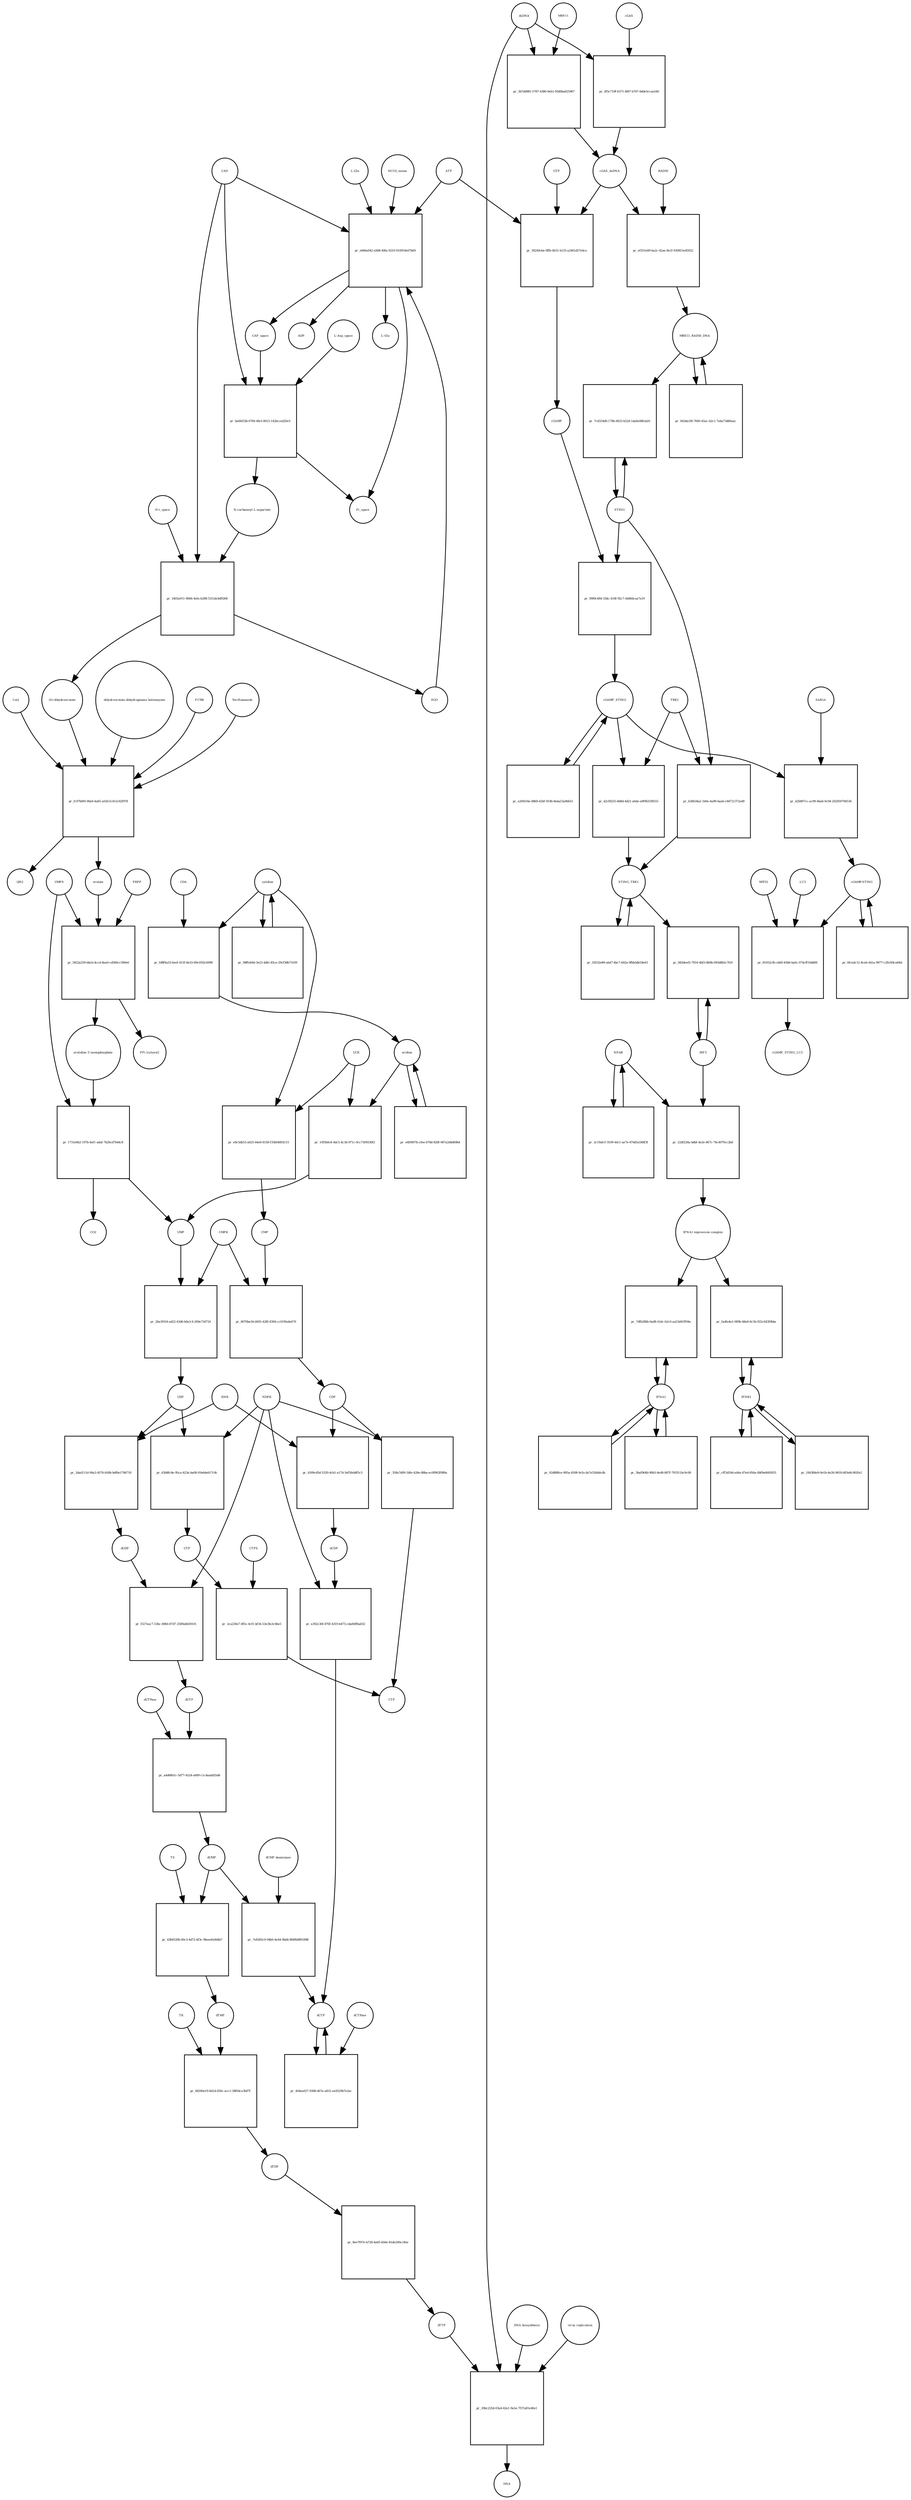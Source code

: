 strict digraph  {
"L-Gln" [annotation="", bipartite=0, cls="simple chemical", fontsize=4, label="L-Gln", shape=circle];
"pr_e846a042-a9d8-40fa-9210-910918e67b69" [annotation="", bipartite=1, cls=process, fontsize=4, label="pr_e846a042-a9d8-40fa-9210-910918e67b69", shape=square];
CAP_space [annotation="", bipartite=0, cls="simple chemical", fontsize=4, label=CAP_space, shape=circle];
CAD [annotation="", bipartite=0, cls=macromolecule, fontsize=4, label=CAD, shape=circle];
HCO3_minus [annotation="", bipartite=0, cls="simple chemical", fontsize=4, label=HCO3_minus, shape=circle];
H2O [annotation="", bipartite=0, cls="simple chemical", fontsize=4, label=H2O, shape=circle];
ATP [annotation="", bipartite=0, cls="simple chemical", fontsize=4, label=ATP, shape=circle];
"L-Glu" [annotation="", bipartite=0, cls="simple chemical", fontsize=4, label="L-Glu", shape=circle];
ADP [annotation="", bipartite=0, cls="simple chemical", fontsize=4, label=ADP, shape=circle];
Pi_space [annotation="", bipartite=0, cls="simple chemical", fontsize=4, label=Pi_space, shape=circle];
cytidine [annotation="", bipartite=0, cls="simple chemical", fontsize=4, label=cytidine, shape=circle];
"pr_fd8f9a33-6eef-415f-8e33-69e1f02c6990" [annotation="", bipartite=1, cls=process, fontsize=4, label="pr_fd8f9a33-6eef-415f-8e33-69e1f02c6990", shape=square];
uridine [annotation="", bipartite=0, cls="simple chemical", fontsize=4, label=uridine, shape=circle];
CDA [annotation="", bipartite=0, cls=macromolecule, fontsize=4, label=CDA, shape=circle];
"pr_10f5b0c8-4dc5-4c3d-971c-9cc7309336f3" [annotation="", bipartite=1, cls=process, fontsize=4, label="pr_10f5b0c8-4dc5-4c3d-971c-9cc7309336f3", shape=square];
UMP [annotation="", bipartite=0, cls="simple chemical", fontsize=4, label=UMP, shape=circle];
UCK [annotation="", bipartite=0, cls=macromolecule, fontsize=4, label=UCK, shape=circle];
"pr_e8c5db53-a625-44e6-8158-f35b04854115" [annotation="", bipartite=1, cls=process, fontsize=4, label="pr_e8c5db53-a625-44e6-8158-f35b04854115", shape=square];
CMP [annotation="", bipartite=0, cls="simple chemical", fontsize=4, label=CMP, shape=circle];
"pr_e4f0097b-cfee-478d-828f-967a2d4d69b4" [annotation="", bipartite=1, cls=process, fontsize=4, label="pr_e4f0097b-cfee-478d-828f-967a2d4d69b4", shape=square];
"pr_98ffeb9d-3e23-4dfe-83ce-29cf38b73109" [annotation="", bipartite=1, cls=process, fontsize=4, label="pr_98ffeb9d-3e23-4dfe-83ce-29cf38b73109", shape=square];
"pr_2ba391fd-ad22-43d6-b0a3-fc269e73d724" [annotation="", bipartite=1, cls=process, fontsize=4, label="pr_2ba391fd-ad22-43d6-b0a3-fc269e73d724", shape=square];
UDP [annotation="", bipartite=0, cls="simple chemical", fontsize=4, label=UDP, shape=circle];
CMPK [annotation="", bipartite=0, cls=macromolecule, fontsize=4, label=CMPK, shape=circle];
"pr_8076be34-d492-428f-8304-cc01f6a4e676" [annotation="", bipartite=1, cls=process, fontsize=4, label="pr_8076be34-d492-428f-8304-cc01f6a4e676", shape=square];
CDP [annotation="", bipartite=0, cls="simple chemical", fontsize=4, label=CDP, shape=circle];
"pr_63b8fc8e-95ca-423a-ba08-93e6de617c8c" [annotation="", bipartite=1, cls=process, fontsize=4, label="pr_63b8fc8e-95ca-423a-ba08-93e6de617c8c", shape=square];
UTP [annotation="", bipartite=0, cls="simple chemical", fontsize=4, label=UTP, shape=circle];
NDPK [annotation="", bipartite=0, cls=macromolecule, fontsize=4, label=NDPK, shape=circle];
"pr_358a7d09-34fe-428e-88ba-ec0f962f089a" [annotation="", bipartite=1, cls=process, fontsize=4, label="pr_358a7d09-34fe-428e-88ba-ec0f962f089a", shape=square];
CTP [annotation="", bipartite=0, cls="simple chemical", fontsize=4, label=CTP, shape=circle];
"pr_2ca230e7-8f5c-4cf1-bf34-53e3fe3c0be5" [annotation="", bipartite=1, cls=process, fontsize=4, label="pr_2ca230e7-8f5c-4cf1-bf34-53e3fe3c0be5", shape=square];
CTPS [annotation="", bipartite=0, cls=macromolecule, fontsize=4, label=CTPS, shape=circle];
"pr_2dad111d-94a3-4576-b50b-bdf6e1766718" [annotation="", bipartite=1, cls=process, fontsize=4, label="pr_2dad111d-94a3-4576-b50b-bdf6e1766718", shape=square];
dUDP [annotation="", bipartite=0, cls="simple chemical", fontsize=4, label=dUDP, shape=circle];
RNR [annotation="", bipartite=0, cls=macromolecule, fontsize=4, label=RNR, shape=circle];
"pr_f327eac7-53bc-49b0-87d7-2589a8d30101" [annotation="", bipartite=1, cls=process, fontsize=4, label="pr_f327eac7-53bc-49b0-87d7-2589a8d30101", shape=square];
dUTP [annotation="", bipartite=0, cls="simple chemical", fontsize=4, label=dUTP, shape=circle];
dCDP [annotation="", bipartite=0, cls="simple chemical", fontsize=4, label=dCDP, shape=circle];
"pr_e392c36f-876f-4319-b475-cda84ffba832" [annotation="", bipartite=1, cls=process, fontsize=4, label="pr_e392c36f-876f-4319-b475-cda84ffba832", shape=square];
dCTP [annotation="", bipartite=0, cls="simple chemical", fontsize=4, label=dCTP, shape=circle];
"pr_4189cd5d-5320-4cb1-a174-5ef5feb8f5c3" [annotation="", bipartite=1, cls=process, fontsize=4, label="pr_4189cd5d-5320-4cb1-a174-5ef5feb8f5c3", shape=square];
"pr_a4d6801c-5d77-4524-a009-c1c4aabd35d6" [annotation="", bipartite=1, cls=process, fontsize=4, label="pr_a4d6801c-5d77-4524-a009-c1c4aabd35d6", shape=square];
dUMP [annotation="", bipartite=0, cls="simple chemical", fontsize=4, label=dUMP, shape=circle];
dUTPase [annotation="", bipartite=0, cls=macromolecule, fontsize=4, label=dUTPase, shape=circle];
"pr_404ea027-9388-467e-a831-ee9329b7e2ec" [annotation="", bipartite=1, cls=process, fontsize=4, label="pr_404ea027-9388-467e-a831-ee9329b7e2ec", shape=square];
dCTPase [annotation="", bipartite=0, cls=macromolecule, fontsize=4, label=dCTPase, shape=circle];
"pr_7e8285c0-94b0-4e44-9bd4-866f6d891898" [annotation="", bipartite=1, cls=process, fontsize=4, label="pr_7e8285c0-94b0-4e44-9bd4-866f6d891898", shape=square];
"dCMP deaminase" [annotation="", bipartite=0, cls=macromolecule, fontsize=4, label="dCMP deaminase", shape=circle];
"pr_43b0520b-49c3-4d72-bf3c-9beeefa9d4b7" [annotation="", bipartite=1, cls=process, fontsize=4, label="pr_43b0520b-49c3-4d72-bf3c-9beeefa9d4b7", shape=square];
dTMP [annotation="", bipartite=0, cls="simple chemical", fontsize=4, label=dTMP, shape=circle];
TS [annotation="", bipartite=0, cls=macromolecule, fontsize=4, label=TS, shape=circle];
"pr_68390a19-8d1d-450c-acc1-38f64ce3b97f" [annotation="", bipartite=1, cls=process, fontsize=4, label="pr_68390a19-8d1d-450c-acc1-38f64ce3b97f", shape=square];
dTDP [annotation="", bipartite=0, cls="simple chemical", fontsize=4, label=dTDP, shape=circle];
TK [annotation="", bipartite=0, cls=macromolecule, fontsize=4, label=TK, shape=circle];
"pr_9ee7f97e-b728-4a65-b56e-81de290cc8ee" [annotation="", bipartite=1, cls=process, fontsize=4, label="pr_9ee7f97e-b728-4a65-b56e-81de290cc8ee", shape=square];
dTTP [annotation="", bipartite=0, cls="simple chemical", fontsize=4, label=dTTP, shape=circle];
dsDNA [annotation="", bipartite=0, cls="simple chemical", fontsize=4, label=dsDNA, shape=circle];
"pr_0f5c719f-6371-4f87-b767-6dde5ccae240" [annotation="", bipartite=1, cls=process, fontsize=4, label="pr_0f5c719f-6371-4f87-b767-6dde5ccae240", shape=square];
cGAS [annotation="", bipartite=0, cls=macromolecule, fontsize=4, label=cGAS, shape=circle];
cGAS_dsDNA [annotation="", bipartite=0, cls=complex, fontsize=4, label=cGAS_dsDNA, shape=circle];
"pr_30249cbe-0ffb-4b31-b135-a2461d57e4ca" [annotation="", bipartite=1, cls=process, fontsize=4, label="pr_30249cbe-0ffb-4b31-b135-a2461d57e4ca", shape=square];
GTP [annotation="", bipartite=0, cls="simple chemical", fontsize=4, label=GTP, shape=circle];
cGAMP [annotation="", bipartite=0, cls="simple chemical", fontsize=4, label=cGAMP, shape=circle];
"pr_f989c484-33dc-418f-92c7-44d0dcaa7a19" [annotation="", bipartite=1, cls=process, fontsize=4, label="pr_f989c484-33dc-418f-92c7-44d0dcaa7a19", shape=square];
STING [annotation="", bipartite=0, cls="macromolecule multimer", fontsize=4, label=STING, shape=circle];
cGAMP_STING [annotation="", bipartite=0, cls=complex, fontsize=4, label=cGAMP_STING, shape=circle];
TBK1 [annotation="", bipartite=0, cls=macromolecule, fontsize=4, label=TBK1, shape=circle];
"pr_d2cf8255-8d8d-4d21-a6de-a9f9631f8555" [annotation="", bipartite=1, cls=process, fontsize=4, label="pr_d2cf8255-8d8d-4d21-a6de-a9f9631f8555", shape=square];
STING_TBK1 [annotation="", bipartite=0, cls=complex, fontsize=4, label=STING_TBK1, shape=circle];
"pr_e209cf4e-8869-42bf-919b-8eba53a9b651" [annotation="", bipartite=1, cls=process, fontsize=4, label="pr_e209cf4e-8869-42bf-919b-8eba53a9b651", shape=square];
"pr_18532e89-ab47-4bc7-b92a-9fbb5db18e63" [annotation="", bipartite=1, cls=process, fontsize=4, label="pr_18532e89-ab47-4bc7-b92a-9fbb5db18e63", shape=square];
"NF-kB" [annotation="", bipartite=0, cls=complex, fontsize=4, label="NF-kB", shape=circle];
"pr_2c19afcf-3109-44c1-ae7e-87d45a548f3f" [annotation="", bipartite=1, cls=process, fontsize=4, label="pr_2c19afcf-3109-44c1-ae7e-87d45a548f3f", shape=square];
IFNA1 [annotation="", bipartite=0, cls="nucleic acid feature", fontsize=4, label=IFNA1, shape=circle];
"pr_3baf064b-90b3-4e48-887f-793311bc9c08" [annotation="", bipartite=1, cls=process, fontsize=4, label="pr_3baf064b-90b3-4e48-887f-793311bc9c08", shape=square];
IFNB1 [annotation="", bipartite=0, cls="nucleic acid feature", fontsize=4, label=IFNB1, shape=circle];
"pr_184384e9-0e1b-4e26-9618-d03e8c902fe2" [annotation="", bipartite=1, cls=process, fontsize=4, label="pr_184384e9-0e1b-4e26-9618-d03e8c902fe2", shape=square];
"pr_02d888ce-905a-4508-9cfa-da7e526ddcdb" [annotation="", bipartite=1, cls=process, fontsize=4, label="pr_02d888ce-905a-4508-9cfa-da7e526ddcdb", shape=square];
"pr_cff3d19d-a44a-47ed-856a-0bf9a6665055" [annotation="", bipartite=1, cls=process, fontsize=4, label="pr_cff3d19d-a44a-47ed-856a-0bf9a6665055", shape=square];
"pr_fadfa4e2-089b-48e8-8c5b-922c643f0bbe" [annotation="", bipartite=1, cls=process, fontsize=4, label="pr_fadfa4e2-089b-48e8-8c5b-922c643f0bbe", shape=square];
"IFNA1 expression complex" [annotation="", bipartite=0, cls=complex, fontsize=4, label="IFNA1 expression complex", shape=circle];
"cGAMP-STING" [annotation="", bipartite=0, cls=complex, fontsize=4, label="cGAMP-STING", shape=circle];
"pr_6fcedc12-8ceb-441a-9977-c2fe5f4ce84d" [annotation="", bipartite=1, cls=process, fontsize=4, label="pr_6fcedc12-8ceb-441a-9977-c2fe5f4ce84d", shape=square];
"pr_3b7dd981-5787-4380-9eb1-95d0ba025967" [annotation="", bipartite=1, cls=process, fontsize=4, label="pr_3b7dd981-5787-4380-9eb1-95d0ba025967", shape=square];
MRE11 [annotation="", bipartite=0, cls="macromolecule multimer", fontsize=4, label=MRE11, shape=circle];
RAD50 [annotation="", bipartite=0, cls="macromolecule multimer", fontsize=4, label=RAD50, shape=circle];
"pr_ef351e89-ba2c-42ae-8e1f-930815e45922" [annotation="", bipartite=1, cls=process, fontsize=4, label="pr_ef351e89-ba2c-42ae-8e1f-930815e45922", shape=square];
MRE11_RAD50_DNA [annotation="", bipartite=0, cls=complex, fontsize=4, label=MRE11_RAD50_DNA, shape=circle];
IRF3 [annotation="", bipartite=0, cls="macromolecule multimer", fontsize=4, label=IRF3, shape=circle];
"pr_083deef2-7016-4bf3-8b9b-093d8b5c761f" [annotation="", bipartite=1, cls=process, fontsize=4, label="pr_083deef2-7016-4bf3-8b9b-093d8b5c761f", shape=square];
"pr_d26897cc-ac99-46a6-9c94-202059700536" [annotation="", bipartite=1, cls=process, fontsize=4, label="pr_d26897cc-ac99-46a6-9c94-202059700536", shape=square];
SAR1A [annotation="", bipartite=0, cls=macromolecule, fontsize=4, label=SAR1A, shape=circle];
"pr_81652cfb-cb60-45b6-ba0c-074cff10dd06" [annotation="", bipartite=1, cls=process, fontsize=4, label="pr_81652cfb-cb60-45b6-ba0c-074cff10dd06", shape=square];
LC3 [annotation="", bipartite=0, cls=macromolecule, fontsize=4, label=LC3, shape=circle];
cGAMP_STING_LC3 [annotation="", bipartite=0, cls=complex, fontsize=4, label=cGAMP_STING_LC3, shape=circle];
WIPI2 [annotation="", bipartite=0, cls=macromolecule, fontsize=4, label=WIPI2, shape=circle];
"pr_7c4554d9-178b-4633-b52d-1da6e08b3a91" [annotation="", bipartite=1, cls=process, fontsize=4, label="pr_7c4554d9-178b-4633-b52d-1da6e08b3a91", shape=square];
"pr_b38434a2-1b0e-4a99-baa6-c84721372ed9" [annotation="", bipartite=1, cls=process, fontsize=4, label="pr_b38434a2-1b0e-4a99-baa6-c84721372ed9", shape=square];
"pr_0d3da1f8-7660-45ac-b2c1-7eba73d80aac" [annotation="", bipartite=1, cls=process, fontsize=4, label="pr_0d3da1f8-7660-45ac-b2c1-7eba73d80aac", shape=square];
"pr_ba6fd33b-0784-48cf-8015-142bcced20c0" [annotation="", bipartite=1, cls=process, fontsize=4, label="pr_ba6fd33b-0784-48cf-8015-142bcced20c0", shape=square];
"N-carbamoyl-L-aspartate" [annotation="", bipartite=0, cls="simple chemical", fontsize=4, label="N-carbamoyl-L-aspartate", shape=circle];
"L-Asp_space" [annotation="", bipartite=0, cls="simple chemical", fontsize=4, label="L-Asp_space", shape=circle];
"pr_2403a911-0684-4efa-b288-5312dcbd9268" [annotation="", bipartite=1, cls=process, fontsize=4, label="pr_2403a911-0684-4efa-b288-5312dcbd9268", shape=square];
"(S)-dihydroorotate" [annotation="", bipartite=0, cls="simple chemical", fontsize=4, label="(S)-dihydroorotate", shape=circle];
"H+_space" [annotation="", bipartite=0, cls="simple chemical", fontsize=4, label="H+_space", shape=circle];
"pr_fc97b0f0-90a9-4a85-a03d-fc415c62f978" [annotation="", bipartite=1, cls=process, fontsize=4, label="pr_fc97b0f0-90a9-4a85-a03d-fc415c62f978", shape=square];
orotate [annotation="", bipartite=0, cls="simple chemical", fontsize=4, label=orotate, shape=circle];
"dihydroorotate dehydrogenase holoenzyme" [annotation="", bipartite=0, cls="simple chemical", fontsize=4, label="dihydroorotate dehydrogenase holoenzyme", shape=circle];
P1788 [annotation="", bipartite=0, cls="simple chemical", fontsize=4, label=P1788, shape=circle];
Teriflunomide [annotation="", bipartite=0, cls="simple chemical", fontsize=4, label=Teriflunomide, shape=circle];
CoQ [annotation="", bipartite=0, cls="simple chemical", fontsize=4, label=CoQ, shape=circle];
QH2 [annotation="", bipartite=0, cls="simple chemical", fontsize=4, label=QH2, shape=circle];
"pr_5822a259-bbcb-4ccd-8ea0-cd560cc590e6" [annotation="", bipartite=1, cls=process, fontsize=4, label="pr_5822a259-bbcb-4ccd-8ea0-cd560cc590e6", shape=square];
"orotidine 5'-monophosphate" [annotation="", bipartite=0, cls="simple chemical", fontsize=4, label="orotidine 5'-monophosphate", shape=circle];
UMPS [annotation="", bipartite=0, cls="macromolecule multimer", fontsize=4, label=UMPS, shape=circle];
PRPP [annotation="", bipartite=0, cls="simple chemical", fontsize=4, label=PRPP, shape=circle];
"PPi [cytosol]" [annotation="", bipartite=0, cls="simple chemical", fontsize=4, label="PPi [cytosol]", shape=circle];
"pr_1731e6b2-197b-4ef1-adaf-7b26cd7b44c8" [annotation="", bipartite=1, cls=process, fontsize=4, label="pr_1731e6b2-197b-4ef1-adaf-7b26cd7b44c8", shape=square];
CO2 [annotation="", bipartite=0, cls="simple chemical", fontsize=4, label=CO2, shape=circle];
"pr_20bc225d-03a4-42e1-9a5e-7f37a81e40e1" [annotation="", bipartite=1, cls=process, fontsize=4, label="pr_20bc225d-03a4-42e1-9a5e-7f37a81e40e1", shape=square];
DNA [annotation="", bipartite=0, cls="nucleic acid feature", fontsize=4, label=DNA, shape=circle];
"DNA biosynthesis" [annotation="urn_miriam_obo.go_GO%3A0071897", bipartite=0, cls=phenotype, fontsize=4, label="DNA biosynthesis", shape=circle];
"virus replication" [annotation="", bipartite=0, cls=phenotype, fontsize=4, label="virus replication", shape=circle];
"pr_7dfb286b-0ad8-41dc-b2c0-aa53d41ff94e" [annotation="", bipartite=1, cls=process, fontsize=4, label="pr_7dfb286b-0ad8-41dc-b2c0-aa53d41ff94e", shape=square];
"pr_22df226a-bdbf-4e2e-867c-76c4979cc2bd" [annotation="", bipartite=1, cls=process, fontsize=4, label="pr_22df226a-bdbf-4e2e-867c-76c4979cc2bd", shape=square];
"L-Gln" -> "pr_e846a042-a9d8-40fa-9210-910918e67b69"  [annotation="", interaction_type=consumption];
"pr_e846a042-a9d8-40fa-9210-910918e67b69" -> CAP_space  [annotation="", interaction_type=production];
"pr_e846a042-a9d8-40fa-9210-910918e67b69" -> "L-Glu"  [annotation="", interaction_type=production];
"pr_e846a042-a9d8-40fa-9210-910918e67b69" -> ADP  [annotation="", interaction_type=production];
"pr_e846a042-a9d8-40fa-9210-910918e67b69" -> Pi_space  [annotation="", interaction_type=production];
CAP_space -> "pr_ba6fd33b-0784-48cf-8015-142bcced20c0"  [annotation="", interaction_type=consumption];
CAD -> "pr_e846a042-a9d8-40fa-9210-910918e67b69"  [annotation=urn_miriam_reactome_REACT_1698, interaction_type=catalysis];
CAD -> "pr_ba6fd33b-0784-48cf-8015-142bcced20c0"  [annotation=urn_miriam_reactome_REACT_1698, interaction_type=catalysis];
CAD -> "pr_2403a911-0684-4efa-b288-5312dcbd9268"  [annotation=urn_miriam_reactome_REACT_1698, interaction_type=catalysis];
HCO3_minus -> "pr_e846a042-a9d8-40fa-9210-910918e67b69"  [annotation="", interaction_type=consumption];
H2O -> "pr_e846a042-a9d8-40fa-9210-910918e67b69"  [annotation="", interaction_type=consumption];
ATP -> "pr_e846a042-a9d8-40fa-9210-910918e67b69"  [annotation="", interaction_type=consumption];
ATP -> "pr_30249cbe-0ffb-4b31-b135-a2461d57e4ca"  [annotation="", interaction_type=consumption];
cytidine -> "pr_fd8f9a33-6eef-415f-8e33-69e1f02c6990"  [annotation="", interaction_type=consumption];
cytidine -> "pr_e8c5db53-a625-44e6-8158-f35b04854115"  [annotation="", interaction_type=consumption];
cytidine -> "pr_98ffeb9d-3e23-4dfe-83ce-29cf38b73109"  [annotation="", interaction_type=consumption];
"pr_fd8f9a33-6eef-415f-8e33-69e1f02c6990" -> uridine  [annotation="", interaction_type=production];
uridine -> "pr_10f5b0c8-4dc5-4c3d-971c-9cc7309336f3"  [annotation="", interaction_type=consumption];
uridine -> "pr_e4f0097b-cfee-478d-828f-967a2d4d69b4"  [annotation="", interaction_type=consumption];
CDA -> "pr_fd8f9a33-6eef-415f-8e33-69e1f02c6990"  [annotation="", interaction_type=catalysis];
"pr_10f5b0c8-4dc5-4c3d-971c-9cc7309336f3" -> UMP  [annotation="", interaction_type=production];
UMP -> "pr_2ba391fd-ad22-43d6-b0a3-fc269e73d724"  [annotation="", interaction_type=consumption];
UCK -> "pr_10f5b0c8-4dc5-4c3d-971c-9cc7309336f3"  [annotation="", interaction_type=catalysis];
UCK -> "pr_e8c5db53-a625-44e6-8158-f35b04854115"  [annotation="", interaction_type=catalysis];
"pr_e8c5db53-a625-44e6-8158-f35b04854115" -> CMP  [annotation="", interaction_type=production];
CMP -> "pr_8076be34-d492-428f-8304-cc01f6a4e676"  [annotation="", interaction_type=consumption];
"pr_e4f0097b-cfee-478d-828f-967a2d4d69b4" -> uridine  [annotation="", interaction_type=production];
"pr_98ffeb9d-3e23-4dfe-83ce-29cf38b73109" -> cytidine  [annotation="", interaction_type=production];
"pr_2ba391fd-ad22-43d6-b0a3-fc269e73d724" -> UDP  [annotation="", interaction_type=production];
UDP -> "pr_63b8fc8e-95ca-423a-ba08-93e6de617c8c"  [annotation="", interaction_type=consumption];
UDP -> "pr_2dad111d-94a3-4576-b50b-bdf6e1766718"  [annotation="", interaction_type=consumption];
CMPK -> "pr_2ba391fd-ad22-43d6-b0a3-fc269e73d724"  [annotation="", interaction_type=catalysis];
CMPK -> "pr_8076be34-d492-428f-8304-cc01f6a4e676"  [annotation="", interaction_type=catalysis];
"pr_8076be34-d492-428f-8304-cc01f6a4e676" -> CDP  [annotation="", interaction_type=production];
CDP -> "pr_358a7d09-34fe-428e-88ba-ec0f962f089a"  [annotation="", interaction_type=consumption];
CDP -> "pr_4189cd5d-5320-4cb1-a174-5ef5feb8f5c3"  [annotation="", interaction_type=consumption];
"pr_63b8fc8e-95ca-423a-ba08-93e6de617c8c" -> UTP  [annotation="", interaction_type=production];
UTP -> "pr_2ca230e7-8f5c-4cf1-bf34-53e3fe3c0be5"  [annotation="", interaction_type=consumption];
NDPK -> "pr_63b8fc8e-95ca-423a-ba08-93e6de617c8c"  [annotation="", interaction_type=catalysis];
NDPK -> "pr_358a7d09-34fe-428e-88ba-ec0f962f089a"  [annotation="", interaction_type=catalysis];
NDPK -> "pr_f327eac7-53bc-49b0-87d7-2589a8d30101"  [annotation="", interaction_type=catalysis];
NDPK -> "pr_e392c36f-876f-4319-b475-cda84ffba832"  [annotation="", interaction_type=catalysis];
"pr_358a7d09-34fe-428e-88ba-ec0f962f089a" -> CTP  [annotation="", interaction_type=production];
"pr_2ca230e7-8f5c-4cf1-bf34-53e3fe3c0be5" -> CTP  [annotation="", interaction_type=production];
CTPS -> "pr_2ca230e7-8f5c-4cf1-bf34-53e3fe3c0be5"  [annotation="", interaction_type=catalysis];
"pr_2dad111d-94a3-4576-b50b-bdf6e1766718" -> dUDP  [annotation="", interaction_type=production];
dUDP -> "pr_f327eac7-53bc-49b0-87d7-2589a8d30101"  [annotation="", interaction_type=consumption];
RNR -> "pr_2dad111d-94a3-4576-b50b-bdf6e1766718"  [annotation="", interaction_type=catalysis];
RNR -> "pr_4189cd5d-5320-4cb1-a174-5ef5feb8f5c3"  [annotation="", interaction_type=catalysis];
"pr_f327eac7-53bc-49b0-87d7-2589a8d30101" -> dUTP  [annotation="", interaction_type=production];
dUTP -> "pr_a4d6801c-5d77-4524-a009-c1c4aabd35d6"  [annotation="", interaction_type=consumption];
dCDP -> "pr_e392c36f-876f-4319-b475-cda84ffba832"  [annotation="", interaction_type=consumption];
"pr_e392c36f-876f-4319-b475-cda84ffba832" -> dCTP  [annotation="", interaction_type=production];
dCTP -> "pr_404ea027-9388-467e-a831-ee9329b7e2ec"  [annotation="", interaction_type=consumption];
"pr_4189cd5d-5320-4cb1-a174-5ef5feb8f5c3" -> dCDP  [annotation="", interaction_type=production];
"pr_a4d6801c-5d77-4524-a009-c1c4aabd35d6" -> dUMP  [annotation="", interaction_type=production];
dUMP -> "pr_7e8285c0-94b0-4e44-9bd4-866f6d891898"  [annotation="", interaction_type=consumption];
dUMP -> "pr_43b0520b-49c3-4d72-bf3c-9beeefa9d4b7"  [annotation="", interaction_type=consumption];
dUTPase -> "pr_a4d6801c-5d77-4524-a009-c1c4aabd35d6"  [annotation="", interaction_type=catalysis];
"pr_404ea027-9388-467e-a831-ee9329b7e2ec" -> dCTP  [annotation="", interaction_type=production];
dCTPase -> "pr_404ea027-9388-467e-a831-ee9329b7e2ec"  [annotation="", interaction_type=catalysis];
"pr_7e8285c0-94b0-4e44-9bd4-866f6d891898" -> dCTP  [annotation="", interaction_type=production];
"dCMP deaminase" -> "pr_7e8285c0-94b0-4e44-9bd4-866f6d891898"  [annotation="", interaction_type=catalysis];
"pr_43b0520b-49c3-4d72-bf3c-9beeefa9d4b7" -> dTMP  [annotation="", interaction_type=production];
dTMP -> "pr_68390a19-8d1d-450c-acc1-38f64ce3b97f"  [annotation="", interaction_type=consumption];
TS -> "pr_43b0520b-49c3-4d72-bf3c-9beeefa9d4b7"  [annotation="", interaction_type=catalysis];
"pr_68390a19-8d1d-450c-acc1-38f64ce3b97f" -> dTDP  [annotation="", interaction_type=production];
dTDP -> "pr_9ee7f97e-b728-4a65-b56e-81de290cc8ee"  [annotation="", interaction_type=consumption];
TK -> "pr_68390a19-8d1d-450c-acc1-38f64ce3b97f"  [annotation="", interaction_type=catalysis];
"pr_9ee7f97e-b728-4a65-b56e-81de290cc8ee" -> dTTP  [annotation="", interaction_type=production];
dTTP -> "pr_20bc225d-03a4-42e1-9a5e-7f37a81e40e1"  [annotation="", interaction_type=consumption];
dsDNA -> "pr_0f5c719f-6371-4f87-b767-6dde5ccae240"  [annotation="", interaction_type=consumption];
dsDNA -> "pr_3b7dd981-5787-4380-9eb1-95d0ba025967"  [annotation="", interaction_type=consumption];
dsDNA -> "pr_20bc225d-03a4-42e1-9a5e-7f37a81e40e1"  [annotation="", interaction_type=consumption];
"pr_0f5c719f-6371-4f87-b767-6dde5ccae240" -> cGAS_dsDNA  [annotation="", interaction_type=production];
cGAS -> "pr_0f5c719f-6371-4f87-b767-6dde5ccae240"  [annotation="", interaction_type=consumption];
cGAS_dsDNA -> "pr_30249cbe-0ffb-4b31-b135-a2461d57e4ca"  [annotation="", interaction_type=catalysis];
cGAS_dsDNA -> "pr_ef351e89-ba2c-42ae-8e1f-930815e45922"  [annotation="", interaction_type=consumption];
"pr_30249cbe-0ffb-4b31-b135-a2461d57e4ca" -> cGAMP  [annotation="", interaction_type=production];
GTP -> "pr_30249cbe-0ffb-4b31-b135-a2461d57e4ca"  [annotation="", interaction_type=consumption];
cGAMP -> "pr_f989c484-33dc-418f-92c7-44d0dcaa7a19"  [annotation="", interaction_type=consumption];
"pr_f989c484-33dc-418f-92c7-44d0dcaa7a19" -> cGAMP_STING  [annotation="", interaction_type=production];
STING -> "pr_f989c484-33dc-418f-92c7-44d0dcaa7a19"  [annotation="", interaction_type=consumption];
STING -> "pr_7c4554d9-178b-4633-b52d-1da6e08b3a91"  [annotation="", interaction_type=consumption];
STING -> "pr_b38434a2-1b0e-4a99-baa6-c84721372ed9"  [annotation="", interaction_type=consumption];
cGAMP_STING -> "pr_d2cf8255-8d8d-4d21-a6de-a9f9631f8555"  [annotation="", interaction_type=consumption];
cGAMP_STING -> "pr_e209cf4e-8869-42bf-919b-8eba53a9b651"  [annotation="", interaction_type=consumption];
cGAMP_STING -> "pr_d26897cc-ac99-46a6-9c94-202059700536"  [annotation="", interaction_type=consumption];
TBK1 -> "pr_d2cf8255-8d8d-4d21-a6de-a9f9631f8555"  [annotation="", interaction_type=consumption];
TBK1 -> "pr_b38434a2-1b0e-4a99-baa6-c84721372ed9"  [annotation="", interaction_type=consumption];
"pr_d2cf8255-8d8d-4d21-a6de-a9f9631f8555" -> STING_TBK1  [annotation="", interaction_type=production];
STING_TBK1 -> "pr_18532e89-ab47-4bc7-b92a-9fbb5db18e63"  [annotation="", interaction_type=consumption];
STING_TBK1 -> "pr_083deef2-7016-4bf3-8b9b-093d8b5c761f"  [annotation="", interaction_type=catalysis];
"pr_e209cf4e-8869-42bf-919b-8eba53a9b651" -> cGAMP_STING  [annotation="", interaction_type=production];
"pr_18532e89-ab47-4bc7-b92a-9fbb5db18e63" -> STING_TBK1  [annotation="", interaction_type=production];
"NF-kB" -> "pr_2c19afcf-3109-44c1-ae7e-87d45a548f3f"  [annotation="", interaction_type=consumption];
"NF-kB" -> "pr_22df226a-bdbf-4e2e-867c-76c4979cc2bd"  [annotation="", interaction_type=consumption];
"pr_2c19afcf-3109-44c1-ae7e-87d45a548f3f" -> "NF-kB"  [annotation="", interaction_type=production];
IFNA1 -> "pr_3baf064b-90b3-4e48-887f-793311bc9c08"  [annotation="", interaction_type=consumption];
IFNA1 -> "pr_02d888ce-905a-4508-9cfa-da7e526ddcdb"  [annotation="", interaction_type=consumption];
IFNA1 -> "pr_7dfb286b-0ad8-41dc-b2c0-aa53d41ff94e"  [annotation="", interaction_type=consumption];
"pr_3baf064b-90b3-4e48-887f-793311bc9c08" -> IFNA1  [annotation="", interaction_type=production];
IFNB1 -> "pr_184384e9-0e1b-4e26-9618-d03e8c902fe2"  [annotation="", interaction_type=consumption];
IFNB1 -> "pr_cff3d19d-a44a-47ed-856a-0bf9a6665055"  [annotation="", interaction_type=consumption];
IFNB1 -> "pr_fadfa4e2-089b-48e8-8c5b-922c643f0bbe"  [annotation="", interaction_type=consumption];
"pr_184384e9-0e1b-4e26-9618-d03e8c902fe2" -> IFNB1  [annotation="", interaction_type=production];
"pr_02d888ce-905a-4508-9cfa-da7e526ddcdb" -> IFNA1  [annotation="", interaction_type=production];
"pr_cff3d19d-a44a-47ed-856a-0bf9a6665055" -> IFNB1  [annotation="", interaction_type=production];
"pr_fadfa4e2-089b-48e8-8c5b-922c643f0bbe" -> IFNB1  [annotation="", interaction_type=production];
"IFNA1 expression complex" -> "pr_fadfa4e2-089b-48e8-8c5b-922c643f0bbe"  [annotation="", interaction_type=stimulation];
"IFNA1 expression complex" -> "pr_7dfb286b-0ad8-41dc-b2c0-aa53d41ff94e"  [annotation="", interaction_type=stimulation];
"cGAMP-STING" -> "pr_6fcedc12-8ceb-441a-9977-c2fe5f4ce84d"  [annotation="", interaction_type=consumption];
"cGAMP-STING" -> "pr_81652cfb-cb60-45b6-ba0c-074cff10dd06"  [annotation="", interaction_type=consumption];
"pr_6fcedc12-8ceb-441a-9977-c2fe5f4ce84d" -> "cGAMP-STING"  [annotation="", interaction_type=production];
"pr_3b7dd981-5787-4380-9eb1-95d0ba025967" -> cGAS_dsDNA  [annotation="", interaction_type=production];
MRE11 -> "pr_3b7dd981-5787-4380-9eb1-95d0ba025967"  [annotation="", interaction_type=consumption];
RAD50 -> "pr_ef351e89-ba2c-42ae-8e1f-930815e45922"  [annotation="", interaction_type=consumption];
"pr_ef351e89-ba2c-42ae-8e1f-930815e45922" -> MRE11_RAD50_DNA  [annotation="", interaction_type=production];
MRE11_RAD50_DNA -> "pr_7c4554d9-178b-4633-b52d-1da6e08b3a91"  [annotation="", interaction_type=catalysis];
MRE11_RAD50_DNA -> "pr_0d3da1f8-7660-45ac-b2c1-7eba73d80aac"  [annotation="", interaction_type=consumption];
IRF3 -> "pr_083deef2-7016-4bf3-8b9b-093d8b5c761f"  [annotation="", interaction_type=consumption];
IRF3 -> "pr_22df226a-bdbf-4e2e-867c-76c4979cc2bd"  [annotation="", interaction_type=consumption];
"pr_083deef2-7016-4bf3-8b9b-093d8b5c761f" -> IRF3  [annotation="", interaction_type=production];
"pr_d26897cc-ac99-46a6-9c94-202059700536" -> "cGAMP-STING"  [annotation="", interaction_type=production];
SAR1A -> "pr_d26897cc-ac99-46a6-9c94-202059700536"  [annotation="", interaction_type=catalysis];
"pr_81652cfb-cb60-45b6-ba0c-074cff10dd06" -> cGAMP_STING_LC3  [annotation="", interaction_type=production];
LC3 -> "pr_81652cfb-cb60-45b6-ba0c-074cff10dd06"  [annotation="", interaction_type=consumption];
WIPI2 -> "pr_81652cfb-cb60-45b6-ba0c-074cff10dd06"  [annotation="", interaction_type=catalysis];
"pr_7c4554d9-178b-4633-b52d-1da6e08b3a91" -> STING  [annotation="", interaction_type=production];
"pr_b38434a2-1b0e-4a99-baa6-c84721372ed9" -> STING_TBK1  [annotation="", interaction_type=production];
"pr_0d3da1f8-7660-45ac-b2c1-7eba73d80aac" -> MRE11_RAD50_DNA  [annotation="", interaction_type=production];
"pr_ba6fd33b-0784-48cf-8015-142bcced20c0" -> "N-carbamoyl-L-aspartate"  [annotation="", interaction_type=production];
"pr_ba6fd33b-0784-48cf-8015-142bcced20c0" -> Pi_space  [annotation="", interaction_type=production];
"N-carbamoyl-L-aspartate" -> "pr_2403a911-0684-4efa-b288-5312dcbd9268"  [annotation="", interaction_type=consumption];
"L-Asp_space" -> "pr_ba6fd33b-0784-48cf-8015-142bcced20c0"  [annotation="", interaction_type=consumption];
"pr_2403a911-0684-4efa-b288-5312dcbd9268" -> "(S)-dihydroorotate"  [annotation="", interaction_type=production];
"pr_2403a911-0684-4efa-b288-5312dcbd9268" -> H2O  [annotation="", interaction_type=production];
"(S)-dihydroorotate" -> "pr_fc97b0f0-90a9-4a85-a03d-fc415c62f978"  [annotation="", interaction_type=consumption];
"H+_space" -> "pr_2403a911-0684-4efa-b288-5312dcbd9268"  [annotation="", interaction_type=consumption];
"pr_fc97b0f0-90a9-4a85-a03d-fc415c62f978" -> orotate  [annotation="", interaction_type=production];
"pr_fc97b0f0-90a9-4a85-a03d-fc415c62f978" -> QH2  [annotation="", interaction_type=production];
orotate -> "pr_5822a259-bbcb-4ccd-8ea0-cd560cc590e6"  [annotation="", interaction_type=consumption];
"dihydroorotate dehydrogenase holoenzyme" -> "pr_fc97b0f0-90a9-4a85-a03d-fc415c62f978"  [annotation=urn_miriam_reactome_REACT_1698, interaction_type=catalysis];
P1788 -> "pr_fc97b0f0-90a9-4a85-a03d-fc415c62f978"  [annotation=urn_miriam_reactome_REACT_1698, interaction_type=inhibition];
Teriflunomide -> "pr_fc97b0f0-90a9-4a85-a03d-fc415c62f978"  [annotation=urn_miriam_reactome_REACT_1698, interaction_type=inhibition];
CoQ -> "pr_fc97b0f0-90a9-4a85-a03d-fc415c62f978"  [annotation="", interaction_type=consumption];
"pr_5822a259-bbcb-4ccd-8ea0-cd560cc590e6" -> "orotidine 5'-monophosphate"  [annotation="", interaction_type=production];
"pr_5822a259-bbcb-4ccd-8ea0-cd560cc590e6" -> "PPi [cytosol]"  [annotation="", interaction_type=production];
"orotidine 5'-monophosphate" -> "pr_1731e6b2-197b-4ef1-adaf-7b26cd7b44c8"  [annotation="", interaction_type=consumption];
UMPS -> "pr_5822a259-bbcb-4ccd-8ea0-cd560cc590e6"  [annotation=urn_miriam_reactome_REACT_1698, interaction_type=catalysis];
UMPS -> "pr_1731e6b2-197b-4ef1-adaf-7b26cd7b44c8"  [annotation=urn_miriam_reactome_REACT_1698, interaction_type=catalysis];
PRPP -> "pr_5822a259-bbcb-4ccd-8ea0-cd560cc590e6"  [annotation="", interaction_type=consumption];
"pr_1731e6b2-197b-4ef1-adaf-7b26cd7b44c8" -> UMP  [annotation="", interaction_type=production];
"pr_1731e6b2-197b-4ef1-adaf-7b26cd7b44c8" -> CO2  [annotation="", interaction_type=production];
"pr_20bc225d-03a4-42e1-9a5e-7f37a81e40e1" -> DNA  [annotation="", interaction_type=production];
"DNA biosynthesis" -> "pr_20bc225d-03a4-42e1-9a5e-7f37a81e40e1"  [annotation="", interaction_type=catalysis];
"virus replication" -> "pr_20bc225d-03a4-42e1-9a5e-7f37a81e40e1"  [annotation="", interaction_type=inhibition];
"pr_7dfb286b-0ad8-41dc-b2c0-aa53d41ff94e" -> IFNA1  [annotation="", interaction_type=production];
"pr_22df226a-bdbf-4e2e-867c-76c4979cc2bd" -> "IFNA1 expression complex"  [annotation="", interaction_type=production];
}
